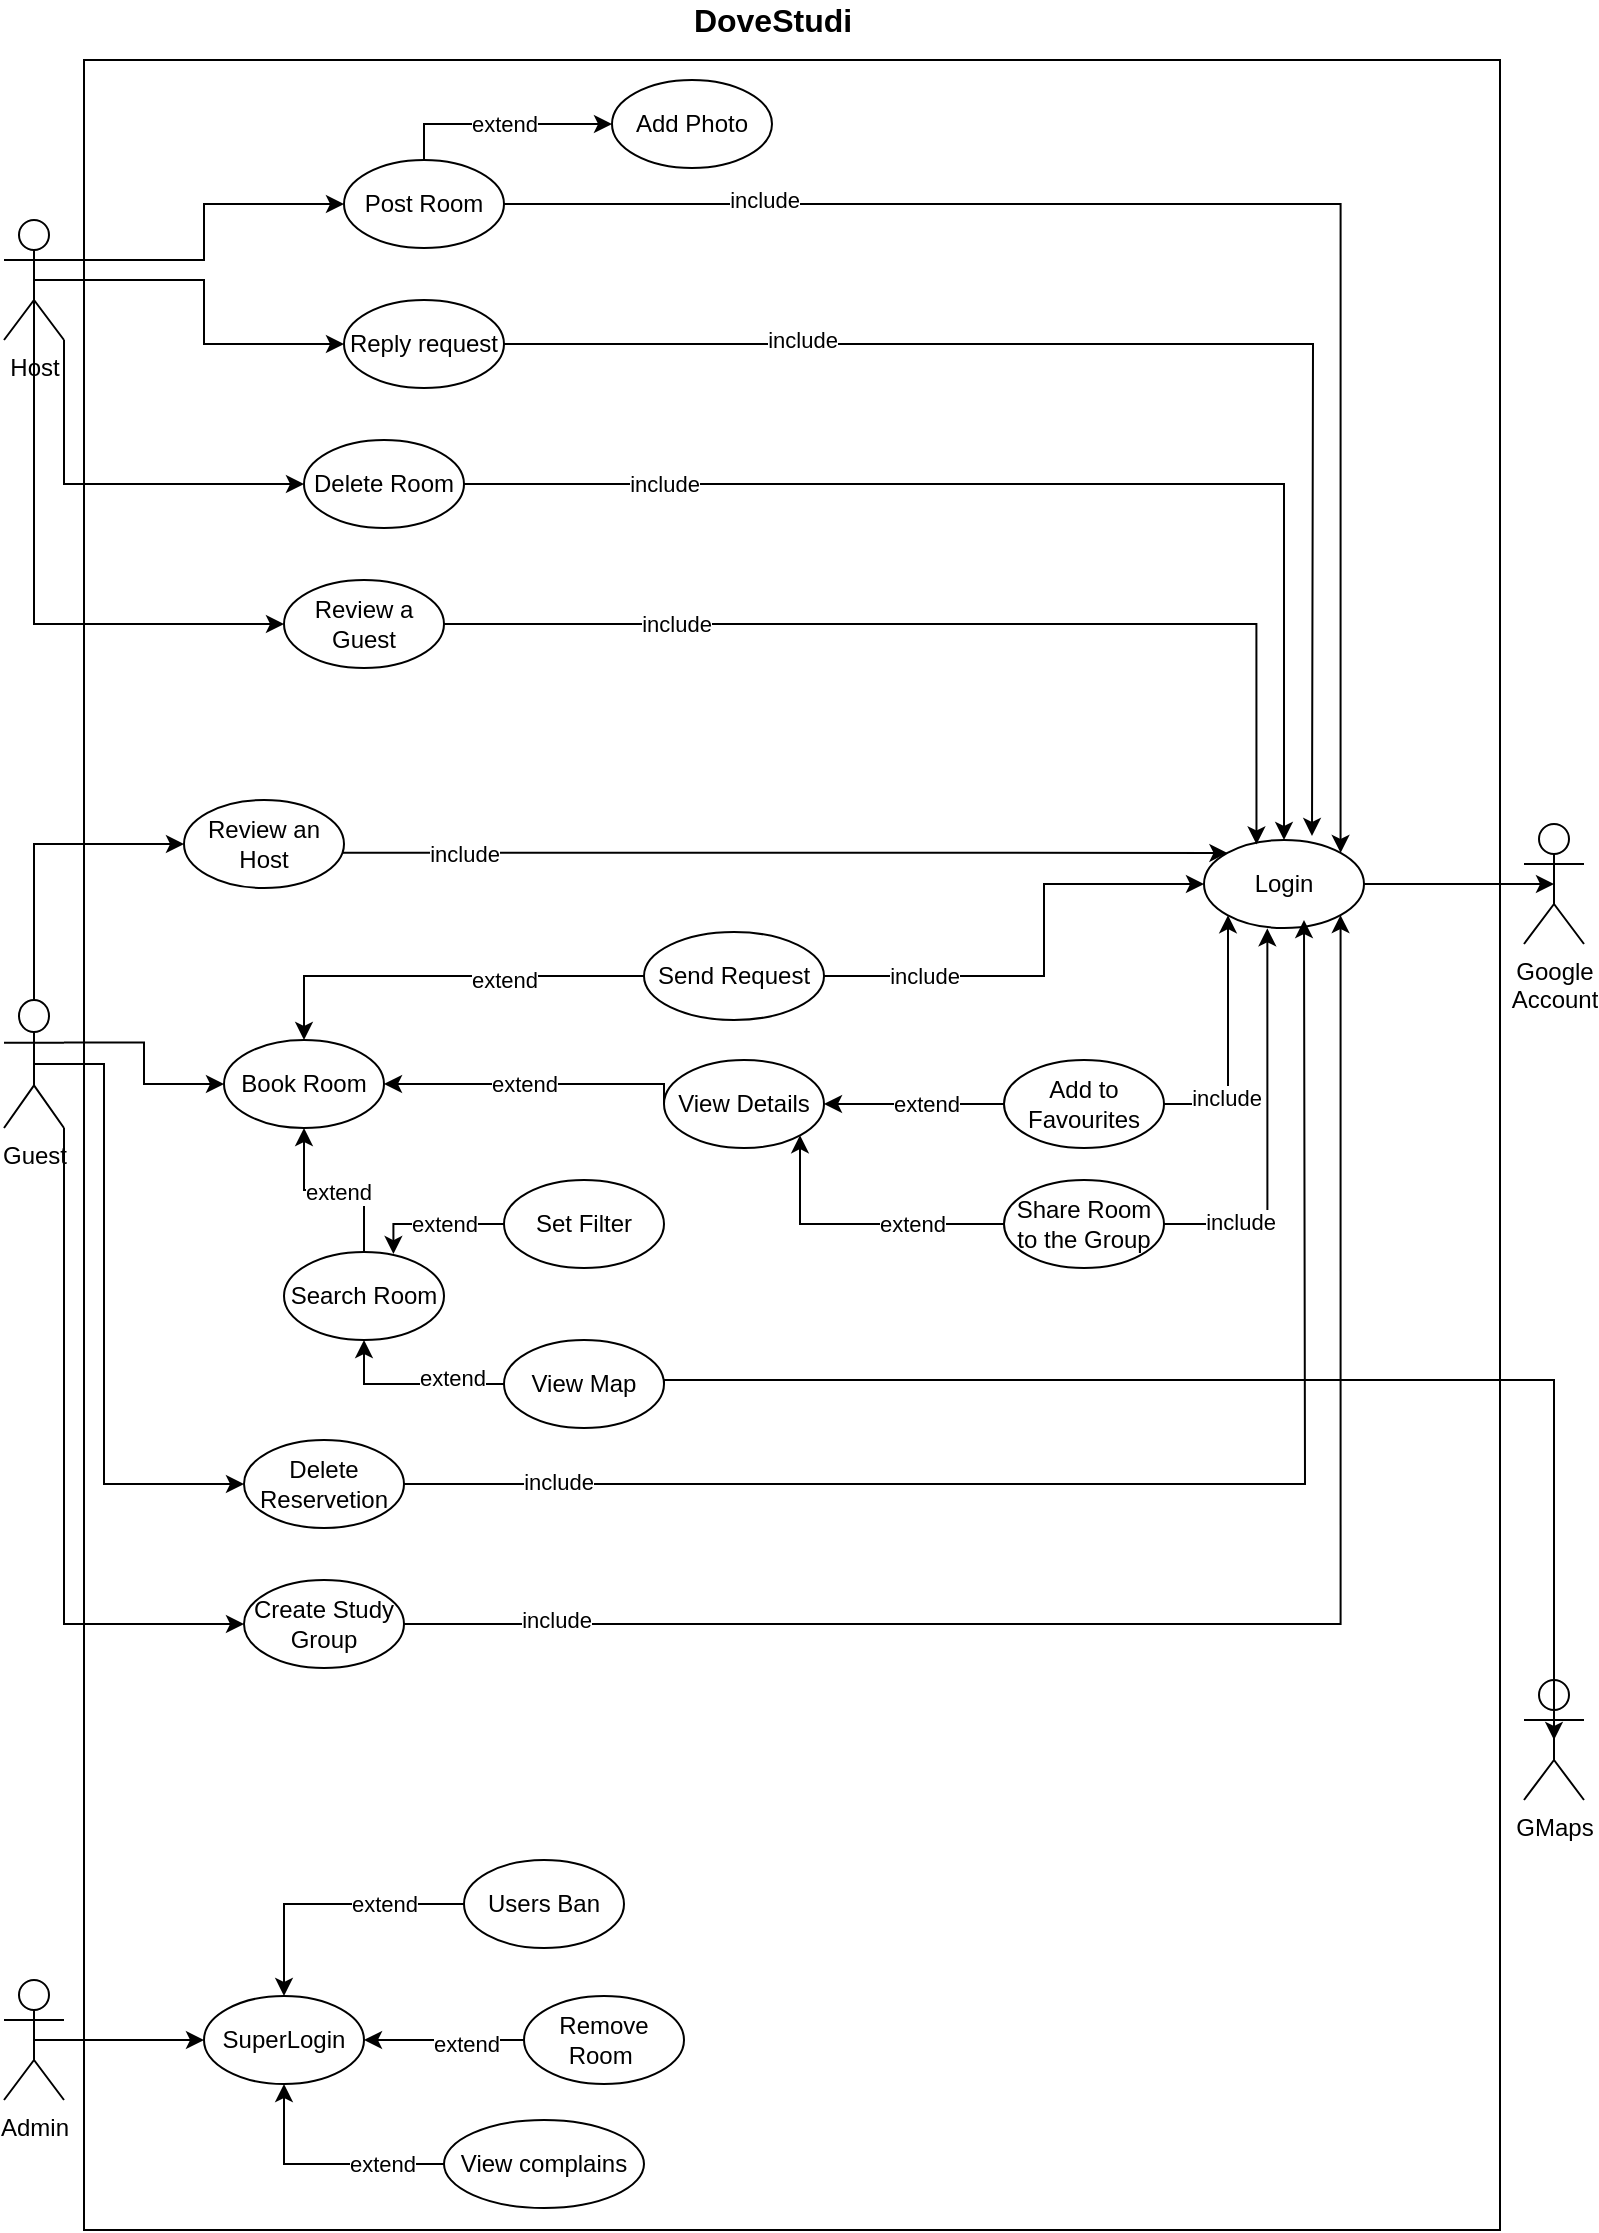 <mxfile version="13.10.9" type="github"><diagram id="S6aOqGhqeq-BG47jcoKl" name="Page-1"><mxGraphModel dx="981" dy="521" grid="1" gridSize="10" guides="1" tooltips="1" connect="1" arrows="1" fold="1" page="1" pageScale="1" pageWidth="827" pageHeight="1169" math="0" shadow="0"><root><mxCell id="0"/><mxCell id="1" parent="0"/><mxCell id="Q2K4f21obNatQnWwm_q--11" value="" style="rounded=0;whiteSpace=wrap;html=1;" parent="1" vertex="1"><mxGeometry x="70" y="40" width="708" height="1085" as="geometry"/></mxCell><mxCell id="Q2K4f21obNatQnWwm_q--140" style="edgeStyle=orthogonalEdgeStyle;rounded=0;orthogonalLoop=1;jettySize=auto;html=1;exitX=1;exitY=0.333;exitDx=0;exitDy=0;exitPerimeter=0;entryX=0;entryY=0.5;entryDx=0;entryDy=0;" parent="1" source="Q2K4f21obNatQnWwm_q--3" target="Q2K4f21obNatQnWwm_q--122" edge="1"><mxGeometry relative="1" as="geometry"/></mxCell><mxCell id="Q2K4f21obNatQnWwm_q--146" style="edgeStyle=orthogonalEdgeStyle;rounded=0;orthogonalLoop=1;jettySize=auto;html=1;exitX=0.5;exitY=0.5;exitDx=0;exitDy=0;exitPerimeter=0;entryX=0;entryY=0.5;entryDx=0;entryDy=0;" parent="1" source="Q2K4f21obNatQnWwm_q--3" target="Q2K4f21obNatQnWwm_q--143" edge="1"><mxGeometry relative="1" as="geometry"/></mxCell><mxCell id="oppchM2e3aYntKxN--DW-5" style="edgeStyle=orthogonalEdgeStyle;rounded=0;orthogonalLoop=1;jettySize=auto;html=1;exitX=0.5;exitY=0.5;exitDx=0;exitDy=0;exitPerimeter=0;entryX=0;entryY=0.5;entryDx=0;entryDy=0;" parent="1" source="Q2K4f21obNatQnWwm_q--3" target="oppchM2e3aYntKxN--DW-2" edge="1"><mxGeometry relative="1" as="geometry"><Array as="points"><mxPoint x="45" y="322"/></Array></mxGeometry></mxCell><mxCell id="suOXrTceFCORH5XAzuAw-33" style="edgeStyle=orthogonalEdgeStyle;rounded=0;orthogonalLoop=1;jettySize=auto;html=1;exitX=1;exitY=1;exitDx=0;exitDy=0;exitPerimeter=0;entryX=0;entryY=0.5;entryDx=0;entryDy=0;" edge="1" parent="1" source="Q2K4f21obNatQnWwm_q--3" target="suOXrTceFCORH5XAzuAw-30"><mxGeometry relative="1" as="geometry"/></mxCell><mxCell id="Q2K4f21obNatQnWwm_q--3" value="Host" style="shape=umlActor;verticalLabelPosition=bottom;verticalAlign=top;html=1;outlineConnect=0;" parent="1" vertex="1"><mxGeometry x="30" y="120" width="30" height="60" as="geometry"/></mxCell><mxCell id="oppchM2e3aYntKxN--DW-1" style="edgeStyle=orthogonalEdgeStyle;rounded=0;orthogonalLoop=1;jettySize=auto;html=1;exitX=0.5;exitY=0;exitDx=0;exitDy=0;exitPerimeter=0;entryX=0;entryY=0.5;entryDx=0;entryDy=0;" parent="1" source="Q2K4f21obNatQnWwm_q--4" target="Q2K4f21obNatQnWwm_q--95" edge="1"><mxGeometry relative="1" as="geometry"/></mxCell><mxCell id="suOXrTceFCORH5XAzuAw-3" style="edgeStyle=orthogonalEdgeStyle;rounded=0;orthogonalLoop=1;jettySize=auto;html=1;exitX=1;exitY=0.333;exitDx=0;exitDy=0;exitPerimeter=0;entryX=0;entryY=0.5;entryDx=0;entryDy=0;" edge="1" parent="1" source="Q2K4f21obNatQnWwm_q--4" target="suOXrTceFCORH5XAzuAw-1"><mxGeometry relative="1" as="geometry"/></mxCell><mxCell id="suOXrTceFCORH5XAzuAw-4" style="edgeStyle=orthogonalEdgeStyle;rounded=0;orthogonalLoop=1;jettySize=auto;html=1;exitX=1;exitY=1;exitDx=0;exitDy=0;exitPerimeter=0;entryX=0;entryY=0.5;entryDx=0;entryDy=0;" edge="1" parent="1" source="Q2K4f21obNatQnWwm_q--4" target="suOXrTceFCORH5XAzuAw-2"><mxGeometry relative="1" as="geometry"><Array as="points"><mxPoint x="60" y="822"/></Array></mxGeometry></mxCell><mxCell id="suOXrTceFCORH5XAzuAw-35" style="edgeStyle=orthogonalEdgeStyle;rounded=0;orthogonalLoop=1;jettySize=auto;html=1;exitX=0.5;exitY=0.5;exitDx=0;exitDy=0;exitPerimeter=0;entryX=0;entryY=0.5;entryDx=0;entryDy=0;" edge="1" parent="1" source="Q2K4f21obNatQnWwm_q--4" target="suOXrTceFCORH5XAzuAw-29"><mxGeometry relative="1" as="geometry"><Array as="points"><mxPoint x="80" y="542"/><mxPoint x="80" y="752"/></Array></mxGeometry></mxCell><mxCell id="Q2K4f21obNatQnWwm_q--4" value="Guest" style="shape=umlActor;verticalLabelPosition=bottom;verticalAlign=top;html=1;outlineConnect=0;" parent="1" vertex="1"><mxGeometry x="30" y="510" width="30" height="64" as="geometry"/></mxCell><mxCell id="Q2K4f21obNatQnWwm_q--5" value="Google&lt;br&gt;Account" style="shape=umlActor;verticalLabelPosition=bottom;verticalAlign=top;html=1;outlineConnect=0;" parent="1" vertex="1"><mxGeometry x="790" y="422" width="30" height="60" as="geometry"/></mxCell><mxCell id="Q2K4f21obNatQnWwm_q--14" value="GMaps" style="shape=umlActor;verticalLabelPosition=bottom;verticalAlign=top;html=1;outlineConnect=0;" parent="1" vertex="1"><mxGeometry x="790" y="850" width="30" height="60" as="geometry"/></mxCell><mxCell id="Q2K4f21obNatQnWwm_q--25" style="edgeStyle=orthogonalEdgeStyle;rounded=0;orthogonalLoop=1;jettySize=auto;html=1;exitX=0.5;exitY=0.5;exitDx=0;exitDy=0;exitPerimeter=0;entryX=0;entryY=0.5;entryDx=0;entryDy=0;" parent="1" source="Q2K4f21obNatQnWwm_q--16" target="Q2K4f21obNatQnWwm_q--24" edge="1"><mxGeometry relative="1" as="geometry"/></mxCell><mxCell id="Q2K4f21obNatQnWwm_q--16" value="Admin" style="shape=umlActor;verticalLabelPosition=bottom;verticalAlign=top;html=1;outlineConnect=0;" parent="1" vertex="1"><mxGeometry x="30" y="1000" width="30" height="60" as="geometry"/></mxCell><mxCell id="Q2K4f21obNatQnWwm_q--24" value="SuperLogin" style="ellipse;whiteSpace=wrap;html=1;" parent="1" vertex="1"><mxGeometry x="130" y="1008" width="80" height="44" as="geometry"/></mxCell><mxCell id="Q2K4f21obNatQnWwm_q--91" style="edgeStyle=orthogonalEdgeStyle;rounded=0;orthogonalLoop=1;jettySize=auto;html=1;exitX=1;exitY=0.5;exitDx=0;exitDy=0;entryX=0.5;entryY=0.5;entryDx=0;entryDy=0;entryPerimeter=0;" parent="1" source="Q2K4f21obNatQnWwm_q--26" target="Q2K4f21obNatQnWwm_q--5" edge="1"><mxGeometry relative="1" as="geometry"/></mxCell><mxCell id="Q2K4f21obNatQnWwm_q--26" value="Login" style="ellipse;whiteSpace=wrap;html=1;" parent="1" vertex="1"><mxGeometry x="630" y="430" width="80" height="44" as="geometry"/></mxCell><mxCell id="Q2K4f21obNatQnWwm_q--42" style="edgeStyle=orthogonalEdgeStyle;rounded=0;orthogonalLoop=1;jettySize=auto;html=1;exitX=0;exitY=0.5;exitDx=0;exitDy=0;" parent="1" source="Q2K4f21obNatQnWwm_q--27" target="Q2K4f21obNatQnWwm_q--24" edge="1"><mxGeometry relative="1" as="geometry"/></mxCell><mxCell id="Q2K4f21obNatQnWwm_q--50" value="extend" style="edgeLabel;html=1;align=center;verticalAlign=middle;resizable=0;points=[];" parent="Q2K4f21obNatQnWwm_q--42" vertex="1" connectable="0"><mxGeometry y="-1" relative="1" as="geometry"><mxPoint x="28" y="1" as="offset"/></mxGeometry></mxCell><mxCell id="Q2K4f21obNatQnWwm_q--27" value="Users Ban" style="ellipse;whiteSpace=wrap;html=1;" parent="1" vertex="1"><mxGeometry x="260" y="940" width="80" height="44" as="geometry"/></mxCell><mxCell id="Q2K4f21obNatQnWwm_q--39" style="edgeStyle=orthogonalEdgeStyle;rounded=0;orthogonalLoop=1;jettySize=auto;html=1;exitX=0;exitY=0.5;exitDx=0;exitDy=0;entryX=1;entryY=0.5;entryDx=0;entryDy=0;" parent="1" source="Q2K4f21obNatQnWwm_q--28" target="Q2K4f21obNatQnWwm_q--24" edge="1"><mxGeometry relative="1" as="geometry"/></mxCell><mxCell id="Q2K4f21obNatQnWwm_q--51" value="extend" style="edgeLabel;html=1;align=center;verticalAlign=middle;resizable=0;points=[];" parent="Q2K4f21obNatQnWwm_q--39" vertex="1" connectable="0"><mxGeometry x="-0.26" y="2" relative="1" as="geometry"><mxPoint as="offset"/></mxGeometry></mxCell><mxCell id="Q2K4f21obNatQnWwm_q--28" value="Remove Room&amp;nbsp;" style="ellipse;whiteSpace=wrap;html=1;" parent="1" vertex="1"><mxGeometry x="290" y="1008" width="80" height="44" as="geometry"/></mxCell><mxCell id="Q2K4f21obNatQnWwm_q--40" style="edgeStyle=orthogonalEdgeStyle;rounded=0;orthogonalLoop=1;jettySize=auto;html=1;exitX=0;exitY=0.5;exitDx=0;exitDy=0;entryX=0.5;entryY=1;entryDx=0;entryDy=0;" parent="1" source="Q2K4f21obNatQnWwm_q--29" target="Q2K4f21obNatQnWwm_q--24" edge="1"><mxGeometry relative="1" as="geometry"/></mxCell><mxCell id="Q2K4f21obNatQnWwm_q--52" value="extend" style="edgeLabel;html=1;align=center;verticalAlign=middle;resizable=0;points=[];" parent="Q2K4f21obNatQnWwm_q--40" vertex="1" connectable="0"><mxGeometry x="-0.171" y="1" relative="1" as="geometry"><mxPoint x="18" y="-1" as="offset"/></mxGeometry></mxCell><mxCell id="Q2K4f21obNatQnWwm_q--29" value="View complains" style="ellipse;whiteSpace=wrap;html=1;" parent="1" vertex="1"><mxGeometry x="250" y="1070" width="100" height="44" as="geometry"/></mxCell><mxCell id="suOXrTceFCORH5XAzuAw-21" style="edgeStyle=orthogonalEdgeStyle;rounded=0;orthogonalLoop=1;jettySize=auto;html=1;exitX=0.5;exitY=0;exitDx=0;exitDy=0;entryX=0.5;entryY=1;entryDx=0;entryDy=0;" edge="1" parent="1" source="Q2K4f21obNatQnWwm_q--55" target="suOXrTceFCORH5XAzuAw-1"><mxGeometry relative="1" as="geometry"/></mxCell><mxCell id="suOXrTceFCORH5XAzuAw-22" value="extend" style="edgeLabel;html=1;align=center;verticalAlign=middle;resizable=0;points=[];" vertex="1" connectable="0" parent="suOXrTceFCORH5XAzuAw-21"><mxGeometry x="-0.248" relative="1" as="geometry"><mxPoint x="-10.17" y="1" as="offset"/></mxGeometry></mxCell><mxCell id="Q2K4f21obNatQnWwm_q--55" value="Search Room" style="ellipse;whiteSpace=wrap;html=1;" parent="1" vertex="1"><mxGeometry x="170" y="636" width="80" height="44" as="geometry"/></mxCell><mxCell id="suOXrTceFCORH5XAzuAw-23" style="edgeStyle=orthogonalEdgeStyle;rounded=0;orthogonalLoop=1;jettySize=auto;html=1;exitX=0;exitY=0.5;exitDx=0;exitDy=0;entryX=0.5;entryY=1;entryDx=0;entryDy=0;" edge="1" parent="1" source="Q2K4f21obNatQnWwm_q--58" target="Q2K4f21obNatQnWwm_q--55"><mxGeometry relative="1" as="geometry"/></mxCell><mxCell id="suOXrTceFCORH5XAzuAw-24" value="extend" style="edgeLabel;html=1;align=center;verticalAlign=middle;resizable=0;points=[];" vertex="1" connectable="0" parent="suOXrTceFCORH5XAzuAw-23"><mxGeometry x="-0.432" y="-3" relative="1" as="geometry"><mxPoint as="offset"/></mxGeometry></mxCell><mxCell id="suOXrTceFCORH5XAzuAw-27" style="edgeStyle=orthogonalEdgeStyle;rounded=0;orthogonalLoop=1;jettySize=auto;html=1;exitX=1;exitY=0.5;exitDx=0;exitDy=0;entryX=0.5;entryY=0.5;entryDx=0;entryDy=0;entryPerimeter=0;" edge="1" parent="1" source="Q2K4f21obNatQnWwm_q--58" target="Q2K4f21obNatQnWwm_q--14"><mxGeometry relative="1" as="geometry"><Array as="points"><mxPoint x="360" y="700"/><mxPoint x="805" y="700"/></Array></mxGeometry></mxCell><mxCell id="Q2K4f21obNatQnWwm_q--58" value="View Map" style="ellipse;whiteSpace=wrap;html=1;" parent="1" vertex="1"><mxGeometry x="280" y="680" width="80" height="44" as="geometry"/></mxCell><mxCell id="suOXrTceFCORH5XAzuAw-25" style="edgeStyle=orthogonalEdgeStyle;rounded=0;orthogonalLoop=1;jettySize=auto;html=1;exitX=0;exitY=0.5;exitDx=0;exitDy=0;entryX=0.684;entryY=0.023;entryDx=0;entryDy=0;entryPerimeter=0;" edge="1" parent="1" source="Q2K4f21obNatQnWwm_q--59" target="Q2K4f21obNatQnWwm_q--55"><mxGeometry relative="1" as="geometry"><Array as="points"><mxPoint x="225" y="622"/></Array></mxGeometry></mxCell><mxCell id="suOXrTceFCORH5XAzuAw-26" value="extend" style="edgeLabel;html=1;align=center;verticalAlign=middle;resizable=0;points=[];" vertex="1" connectable="0" parent="suOXrTceFCORH5XAzuAw-25"><mxGeometry x="-0.532" y="1" relative="1" as="geometry"><mxPoint x="-13.43" y="-1.01" as="offset"/></mxGeometry></mxCell><mxCell id="Q2K4f21obNatQnWwm_q--59" value="Set Filter" style="ellipse;whiteSpace=wrap;html=1;" parent="1" vertex="1"><mxGeometry x="280" y="600" width="80" height="44" as="geometry"/></mxCell><mxCell id="suOXrTceFCORH5XAzuAw-5" style="edgeStyle=orthogonalEdgeStyle;rounded=0;orthogonalLoop=1;jettySize=auto;html=1;exitX=0;exitY=0.5;exitDx=0;exitDy=0;entryX=1;entryY=1;entryDx=0;entryDy=0;" edge="1" parent="1" source="Q2K4f21obNatQnWwm_q--69" target="Q2K4f21obNatQnWwm_q--97"><mxGeometry relative="1" as="geometry"><Array as="points"><mxPoint x="428" y="622"/><mxPoint x="428" y="577"/></Array></mxGeometry></mxCell><mxCell id="suOXrTceFCORH5XAzuAw-43" style="edgeStyle=orthogonalEdgeStyle;rounded=0;orthogonalLoop=1;jettySize=auto;html=1;exitX=1;exitY=0.5;exitDx=0;exitDy=0;entryX=0.396;entryY=1.004;entryDx=0;entryDy=0;entryPerimeter=0;" edge="1" parent="1" source="Q2K4f21obNatQnWwm_q--69" target="Q2K4f21obNatQnWwm_q--26"><mxGeometry relative="1" as="geometry"/></mxCell><mxCell id="suOXrTceFCORH5XAzuAw-45" value="include" style="edgeLabel;html=1;align=center;verticalAlign=middle;resizable=0;points=[];" vertex="1" connectable="0" parent="suOXrTceFCORH5XAzuAw-43"><mxGeometry x="-0.624" y="1" relative="1" as="geometry"><mxPoint as="offset"/></mxGeometry></mxCell><mxCell id="Q2K4f21obNatQnWwm_q--69" value="Share Room&lt;br&gt;to the Group" style="ellipse;whiteSpace=wrap;html=1;" parent="1" vertex="1"><mxGeometry x="530" y="600" width="80" height="44" as="geometry"/></mxCell><mxCell id="Q2K4f21obNatQnWwm_q--119" style="edgeStyle=orthogonalEdgeStyle;rounded=0;orthogonalLoop=1;jettySize=auto;html=1;exitX=0;exitY=0.5;exitDx=0;exitDy=0;entryX=1;entryY=0.5;entryDx=0;entryDy=0;" parent="1" source="Q2K4f21obNatQnWwm_q--76" target="Q2K4f21obNatQnWwm_q--97" edge="1"><mxGeometry relative="1" as="geometry"><Array as="points"><mxPoint x="530" y="562"/></Array></mxGeometry></mxCell><mxCell id="Q2K4f21obNatQnWwm_q--120" value="extend" style="edgeLabel;html=1;align=center;verticalAlign=middle;resizable=0;points=[];" parent="Q2K4f21obNatQnWwm_q--119" vertex="1" connectable="0"><mxGeometry x="-0.32" y="1" relative="1" as="geometry"><mxPoint x="-9.16" y="-1" as="offset"/></mxGeometry></mxCell><mxCell id="Q2K4f21obNatQnWwm_q--137" style="edgeStyle=orthogonalEdgeStyle;rounded=0;orthogonalLoop=1;jettySize=auto;html=1;exitX=1;exitY=0.5;exitDx=0;exitDy=0;entryX=0;entryY=1;entryDx=0;entryDy=0;" parent="1" source="Q2K4f21obNatQnWwm_q--76" target="Q2K4f21obNatQnWwm_q--26" edge="1"><mxGeometry relative="1" as="geometry"><Array as="points"><mxPoint x="642" y="562"/><mxPoint x="642" y="467"/></Array></mxGeometry></mxCell><mxCell id="Q2K4f21obNatQnWwm_q--138" value="include" style="edgeLabel;html=1;align=center;verticalAlign=middle;resizable=0;points=[];" parent="Q2K4f21obNatQnWwm_q--137" vertex="1" connectable="0"><mxGeometry x="-0.27" y="1" relative="1" as="geometry"><mxPoint y="11" as="offset"/></mxGeometry></mxCell><mxCell id="Q2K4f21obNatQnWwm_q--76" value="Add to Favourites" style="ellipse;whiteSpace=wrap;html=1;" parent="1" vertex="1"><mxGeometry x="530" y="540" width="80" height="44" as="geometry"/></mxCell><mxCell id="Q2K4f21obNatQnWwm_q--132" style="edgeStyle=orthogonalEdgeStyle;rounded=0;orthogonalLoop=1;jettySize=auto;html=1;exitX=1;exitY=0.5;exitDx=0;exitDy=0;entryX=0;entryY=0;entryDx=0;entryDy=0;" parent="1" source="Q2K4f21obNatQnWwm_q--95" target="Q2K4f21obNatQnWwm_q--26" edge="1"><mxGeometry relative="1" as="geometry"><Array as="points"><mxPoint x="180" y="437"/></Array></mxGeometry></mxCell><mxCell id="Q2K4f21obNatQnWwm_q--133" value="include" style="edgeLabel;html=1;align=center;verticalAlign=middle;resizable=0;points=[];" parent="Q2K4f21obNatQnWwm_q--132" vertex="1" connectable="0"><mxGeometry x="-0.559" y="-4" relative="1" as="geometry"><mxPoint x="-3" y="-4" as="offset"/></mxGeometry></mxCell><mxCell id="Q2K4f21obNatQnWwm_q--95" value="Review an Host" style="ellipse;whiteSpace=wrap;html=1;" parent="1" vertex="1"><mxGeometry x="120" y="410" width="80" height="44" as="geometry"/></mxCell><mxCell id="suOXrTceFCORH5XAzuAw-16" style="edgeStyle=orthogonalEdgeStyle;rounded=0;orthogonalLoop=1;jettySize=auto;html=1;exitX=0;exitY=0.5;exitDx=0;exitDy=0;entryX=1;entryY=0.5;entryDx=0;entryDy=0;" edge="1" parent="1" source="Q2K4f21obNatQnWwm_q--97" target="suOXrTceFCORH5XAzuAw-1"><mxGeometry relative="1" as="geometry"><Array as="points"><mxPoint x="360" y="552"/></Array></mxGeometry></mxCell><mxCell id="suOXrTceFCORH5XAzuAw-19" value="extend" style="edgeLabel;html=1;align=center;verticalAlign=middle;resizable=0;points=[];" vertex="1" connectable="0" parent="suOXrTceFCORH5XAzuAw-16"><mxGeometry x="-0.179" relative="1" as="geometry"><mxPoint x="-18.33" as="offset"/></mxGeometry></mxCell><mxCell id="Q2K4f21obNatQnWwm_q--97" value="View Details" style="ellipse;whiteSpace=wrap;html=1;" parent="1" vertex="1"><mxGeometry x="360" y="540" width="80" height="44" as="geometry"/></mxCell><mxCell id="A3zRzVIrhdaoTugr8JHT-1" style="edgeStyle=orthogonalEdgeStyle;rounded=0;orthogonalLoop=1;jettySize=auto;html=1;exitX=1;exitY=0.5;exitDx=0;exitDy=0;entryX=0;entryY=0.5;entryDx=0;entryDy=0;" parent="1" source="Q2K4f21obNatQnWwm_q--57" target="Q2K4f21obNatQnWwm_q--26" edge="1"><mxGeometry relative="1" as="geometry"><Array as="points"><mxPoint x="550" y="498"/><mxPoint x="550" y="452"/></Array></mxGeometry></mxCell><mxCell id="A3zRzVIrhdaoTugr8JHT-2" value="include" style="edgeLabel;html=1;align=center;verticalAlign=middle;resizable=0;points=[];" parent="A3zRzVIrhdaoTugr8JHT-1" vertex="1" connectable="0"><mxGeometry x="-0.372" y="-3" relative="1" as="geometry"><mxPoint x="-23.79" y="-3" as="offset"/></mxGeometry></mxCell><mxCell id="suOXrTceFCORH5XAzuAw-14" style="edgeStyle=orthogonalEdgeStyle;rounded=0;orthogonalLoop=1;jettySize=auto;html=1;exitX=0;exitY=0.5;exitDx=0;exitDy=0;entryX=0.5;entryY=0;entryDx=0;entryDy=0;" edge="1" parent="1" source="Q2K4f21obNatQnWwm_q--57" target="suOXrTceFCORH5XAzuAw-1"><mxGeometry relative="1" as="geometry"/></mxCell><mxCell id="suOXrTceFCORH5XAzuAw-15" value="extend" style="edgeLabel;html=1;align=center;verticalAlign=middle;resizable=0;points=[];" vertex="1" connectable="0" parent="suOXrTceFCORH5XAzuAw-14"><mxGeometry x="-0.308" y="2" relative="1" as="geometry"><mxPoint as="offset"/></mxGeometry></mxCell><mxCell id="Q2K4f21obNatQnWwm_q--57" value="Send Request" style="ellipse;whiteSpace=wrap;html=1;" parent="1" vertex="1"><mxGeometry x="350" y="476" width="90" height="44" as="geometry"/></mxCell><mxCell id="Q2K4f21obNatQnWwm_q--144" style="edgeStyle=orthogonalEdgeStyle;rounded=0;orthogonalLoop=1;jettySize=auto;html=1;exitX=1;exitY=0;exitDx=0;exitDy=0;entryX=0;entryY=0.5;entryDx=0;entryDy=0;" parent="1" source="Q2K4f21obNatQnWwm_q--122" target="Q2K4f21obNatQnWwm_q--141" edge="1"><mxGeometry relative="1" as="geometry"><Array as="points"><mxPoint x="240" y="97"/><mxPoint x="240" y="72"/></Array></mxGeometry></mxCell><mxCell id="Q2K4f21obNatQnWwm_q--145" value="extend" style="edgeLabel;html=1;align=center;verticalAlign=middle;resizable=0;points=[];" parent="Q2K4f21obNatQnWwm_q--144" vertex="1" connectable="0"><mxGeometry x="-0.043" y="1" relative="1" as="geometry"><mxPoint x="22.7" y="0.95" as="offset"/></mxGeometry></mxCell><mxCell id="Q2K4f21obNatQnWwm_q--151" style="edgeStyle=orthogonalEdgeStyle;rounded=0;orthogonalLoop=1;jettySize=auto;html=1;exitX=1;exitY=0.5;exitDx=0;exitDy=0;entryX=1;entryY=0;entryDx=0;entryDy=0;" parent="1" source="Q2K4f21obNatQnWwm_q--122" target="Q2K4f21obNatQnWwm_q--26" edge="1"><mxGeometry relative="1" as="geometry"><Array as="points"><mxPoint x="699" y="112"/></Array></mxGeometry></mxCell><mxCell id="Q2K4f21obNatQnWwm_q--153" value="include" style="edgeLabel;html=1;align=center;verticalAlign=middle;resizable=0;points=[];" parent="Q2K4f21obNatQnWwm_q--151" vertex="1" connectable="0"><mxGeometry x="-0.65" y="2" relative="1" as="geometry"><mxPoint as="offset"/></mxGeometry></mxCell><mxCell id="Q2K4f21obNatQnWwm_q--122" value="Post Room" style="ellipse;whiteSpace=wrap;html=1;" parent="1" vertex="1"><mxGeometry x="200" y="90" width="80" height="44" as="geometry"/></mxCell><mxCell id="Q2K4f21obNatQnWwm_q--141" value="Add Photo" style="ellipse;whiteSpace=wrap;html=1;" parent="1" vertex="1"><mxGeometry x="334" y="50" width="80" height="44" as="geometry"/></mxCell><mxCell id="Q2K4f21obNatQnWwm_q--152" style="edgeStyle=orthogonalEdgeStyle;rounded=0;orthogonalLoop=1;jettySize=auto;html=1;exitX=1;exitY=0.5;exitDx=0;exitDy=0;" parent="1" source="Q2K4f21obNatQnWwm_q--143" edge="1"><mxGeometry relative="1" as="geometry"><mxPoint x="684" y="428" as="targetPoint"/></mxGeometry></mxCell><mxCell id="Q2K4f21obNatQnWwm_q--154" value="include" style="edgeLabel;html=1;align=center;verticalAlign=middle;resizable=0;points=[];" parent="Q2K4f21obNatQnWwm_q--152" vertex="1" connectable="0"><mxGeometry x="-0.542" y="2" relative="1" as="geometry"><mxPoint as="offset"/></mxGeometry></mxCell><mxCell id="Q2K4f21obNatQnWwm_q--143" value="Reply request" style="ellipse;whiteSpace=wrap;html=1;" parent="1" vertex="1"><mxGeometry x="200" y="160" width="80" height="44" as="geometry"/></mxCell><mxCell id="A3zRzVIrhdaoTugr8JHT-3" value="&lt;font style=&quot;font-size: 16px&quot;&gt;&lt;b&gt;DoveStudi&lt;/b&gt;&lt;/font&gt;" style="text;html=1;align=center;verticalAlign=middle;resizable=0;points=[];autosize=1;" parent="1" vertex="1"><mxGeometry x="369" y="10" width="90" height="20" as="geometry"/></mxCell><mxCell id="oppchM2e3aYntKxN--DW-3" style="edgeStyle=orthogonalEdgeStyle;rounded=0;orthogonalLoop=1;jettySize=auto;html=1;exitX=1;exitY=0.5;exitDx=0;exitDy=0;entryX=0.328;entryY=0.05;entryDx=0;entryDy=0;entryPerimeter=0;" parent="1" source="oppchM2e3aYntKxN--DW-2" target="Q2K4f21obNatQnWwm_q--26" edge="1"><mxGeometry relative="1" as="geometry"/></mxCell><mxCell id="oppchM2e3aYntKxN--DW-4" value="include" style="edgeLabel;html=1;align=center;verticalAlign=middle;resizable=0;points=[];" parent="oppchM2e3aYntKxN--DW-3" vertex="1" connectable="0"><mxGeometry x="-0.552" y="-2" relative="1" as="geometry"><mxPoint y="-2" as="offset"/></mxGeometry></mxCell><mxCell id="oppchM2e3aYntKxN--DW-2" value="Review a Guest" style="ellipse;whiteSpace=wrap;html=1;" parent="1" vertex="1"><mxGeometry x="170" y="300" width="80" height="44" as="geometry"/></mxCell><mxCell id="suOXrTceFCORH5XAzuAw-1" value="Book Room" style="ellipse;whiteSpace=wrap;html=1;" vertex="1" parent="1"><mxGeometry x="140" y="530" width="80" height="44" as="geometry"/></mxCell><mxCell id="suOXrTceFCORH5XAzuAw-40" style="edgeStyle=orthogonalEdgeStyle;rounded=0;orthogonalLoop=1;jettySize=auto;html=1;exitX=1;exitY=0.5;exitDx=0;exitDy=0;entryX=1;entryY=1;entryDx=0;entryDy=0;" edge="1" parent="1" source="suOXrTceFCORH5XAzuAw-2" target="Q2K4f21obNatQnWwm_q--26"><mxGeometry relative="1" as="geometry"/></mxCell><mxCell id="suOXrTceFCORH5XAzuAw-41" value="include" style="edgeLabel;html=1;align=center;verticalAlign=middle;resizable=0;points=[];" vertex="1" connectable="0" parent="suOXrTceFCORH5XAzuAw-40"><mxGeometry x="-0.816" y="2" relative="1" as="geometry"><mxPoint as="offset"/></mxGeometry></mxCell><mxCell id="suOXrTceFCORH5XAzuAw-2" value="Create Study&lt;br&gt;Group" style="ellipse;whiteSpace=wrap;html=1;" vertex="1" parent="1"><mxGeometry x="150" y="800" width="80" height="44" as="geometry"/></mxCell><mxCell id="suOXrTceFCORH5XAzuAw-6" value="extend" style="edgeLabel;html=1;align=center;verticalAlign=middle;resizable=0;points=[];" vertex="1" connectable="0" parent="1"><mxGeometry x="490.003" y="595" as="geometry"><mxPoint x="-6" y="27" as="offset"/></mxGeometry></mxCell><mxCell id="suOXrTceFCORH5XAzuAw-36" style="edgeStyle=orthogonalEdgeStyle;rounded=0;orthogonalLoop=1;jettySize=auto;html=1;exitX=1;exitY=0.5;exitDx=0;exitDy=0;" edge="1" parent="1" source="suOXrTceFCORH5XAzuAw-29"><mxGeometry relative="1" as="geometry"><mxPoint x="680" y="470" as="targetPoint"/></mxGeometry></mxCell><mxCell id="suOXrTceFCORH5XAzuAw-37" value="include" style="edgeLabel;html=1;align=center;verticalAlign=middle;resizable=0;points=[];" vertex="1" connectable="0" parent="suOXrTceFCORH5XAzuAw-36"><mxGeometry x="-0.79" y="1" relative="1" as="geometry"><mxPoint as="offset"/></mxGeometry></mxCell><mxCell id="suOXrTceFCORH5XAzuAw-29" value="Delete Reservetion" style="ellipse;whiteSpace=wrap;html=1;" vertex="1" parent="1"><mxGeometry x="150" y="730" width="80" height="44" as="geometry"/></mxCell><mxCell id="suOXrTceFCORH5XAzuAw-31" style="edgeStyle=orthogonalEdgeStyle;rounded=0;orthogonalLoop=1;jettySize=auto;html=1;exitX=1;exitY=0.5;exitDx=0;exitDy=0;entryX=0.5;entryY=0;entryDx=0;entryDy=0;" edge="1" parent="1" source="suOXrTceFCORH5XAzuAw-30" target="Q2K4f21obNatQnWwm_q--26"><mxGeometry relative="1" as="geometry"/></mxCell><mxCell id="suOXrTceFCORH5XAzuAw-32" value="include" style="edgeLabel;html=1;align=center;verticalAlign=middle;resizable=0;points=[];" vertex="1" connectable="0" parent="suOXrTceFCORH5XAzuAw-31"><mxGeometry x="-0.654" y="-3" relative="1" as="geometry"><mxPoint x="-1.67" y="-3" as="offset"/></mxGeometry></mxCell><mxCell id="suOXrTceFCORH5XAzuAw-30" value="Delete Room" style="ellipse;whiteSpace=wrap;html=1;" vertex="1" parent="1"><mxGeometry x="180" y="230" width="80" height="44" as="geometry"/></mxCell></root></mxGraphModel></diagram></mxfile>